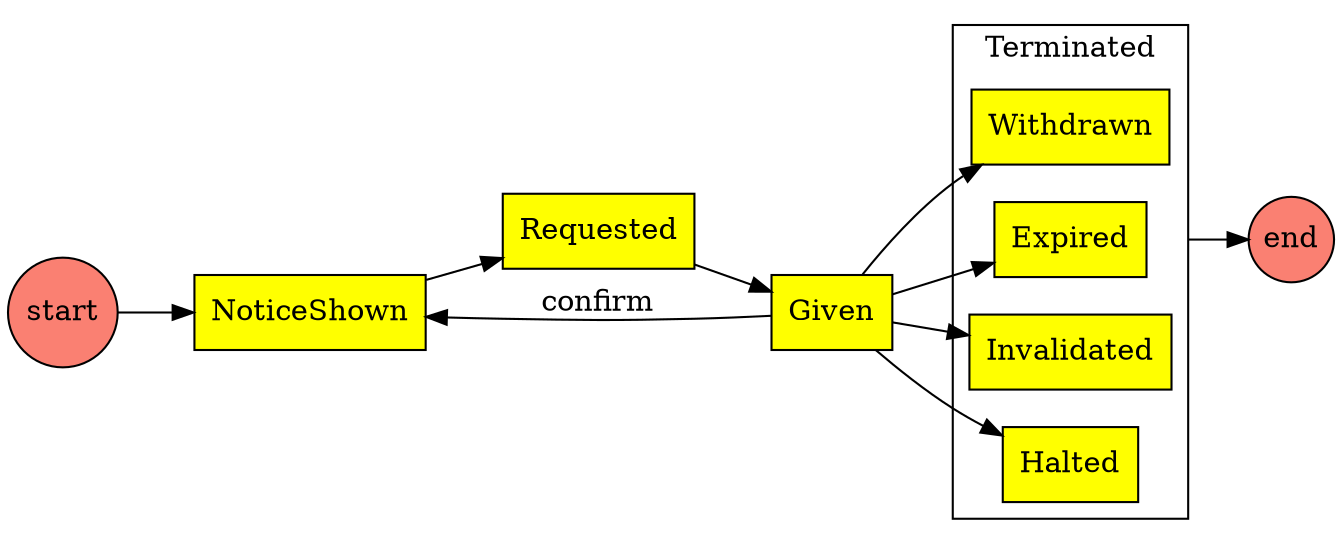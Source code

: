 digraph G {
    rankdir=LR ; compound=true ;
    node [shape=rect,style=filled,fillcolor=yellow] ;
    start,end [shape=circle,fillcolor=salmon,width=0.1,height=0.1,margin=0.01]
    start -> NoticeShown -> Requested -> Given -> Withdrawn, Expired, Invalidated, Halted ;
    subgraph cluster_T {
        label="Terminated"
        Withdrawn, Expired, Invalidated, Halted ;
    }
    Expired -> end [ltail=cluster_T] ;
    Given -> NoticeShown [label="confirm"] ;
}
